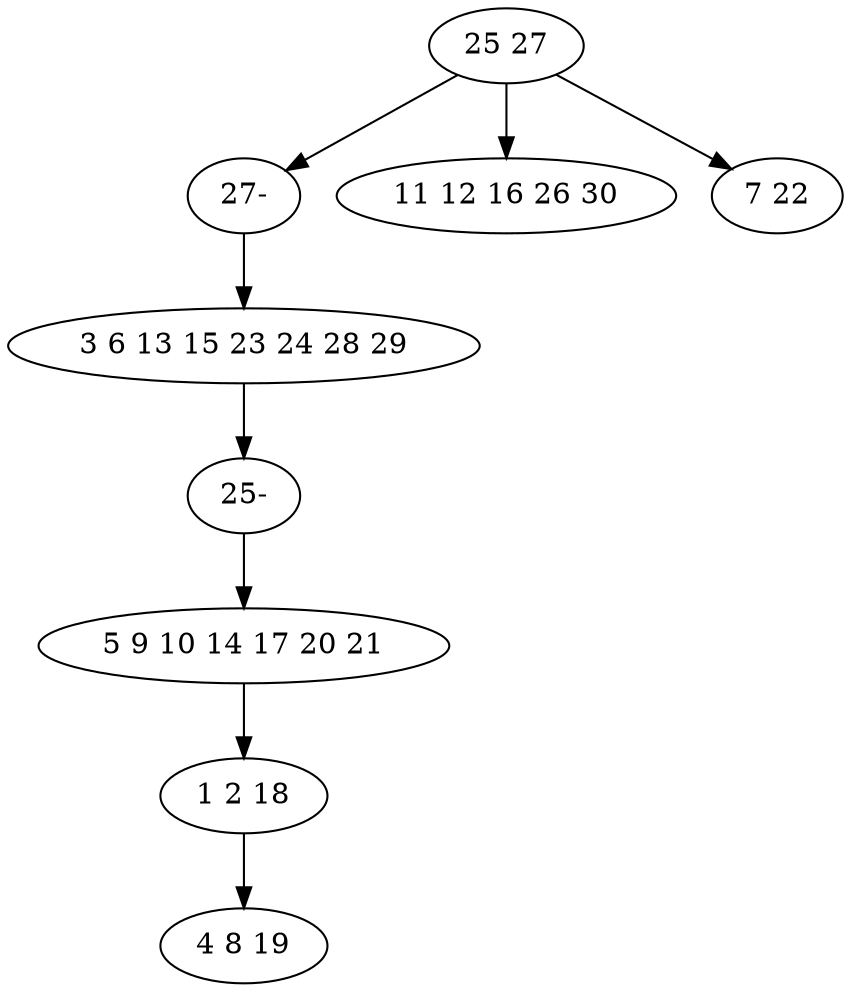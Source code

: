 digraph true_tree {
	"0" -> "8"
	"1" -> "7"
	"2" -> "3"
	"0" -> "4"
	"0" -> "5"
	"3" -> "6"
	"7" -> "2"
	"8" -> "1"
	"0" [label="25 27"];
	"1" [label="3 6 13 15 23 24 28 29"];
	"2" [label="5 9 10 14 17 20 21"];
	"3" [label="1 2 18"];
	"4" [label="11 12 16 26 30"];
	"5" [label="7 22"];
	"6" [label="4 8 19"];
	"7" [label="25-"];
	"8" [label="27-"];
}
